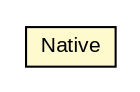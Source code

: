 #!/usr/local/bin/dot
#
# Class diagram 
# Generated by UMLGraph version R5_6-24-gf6e263 (http://www.umlgraph.org/)
#

digraph G {
	edge [fontname="arial",fontsize=10,labelfontname="arial",labelfontsize=10];
	node [fontname="arial",fontsize=10,shape=plaintext];
	nodesep=0.25;
	ranksep=0.5;
	rankdir=LR;
	// org.turbogwt.core.js.client.Native
	c2423 [label=<<table title="org.turbogwt.core.js.client.Native" border="0" cellborder="1" cellspacing="0" cellpadding="2" port="p" bgcolor="lemonChiffon" href="./Native.html">
		<tr><td><table border="0" cellspacing="0" cellpadding="1">
<tr><td align="center" balign="center"> Native </td></tr>
		</table></td></tr>
		</table>>, URL="./Native.html", fontname="arial", fontcolor="black", fontsize=10.0];
}

